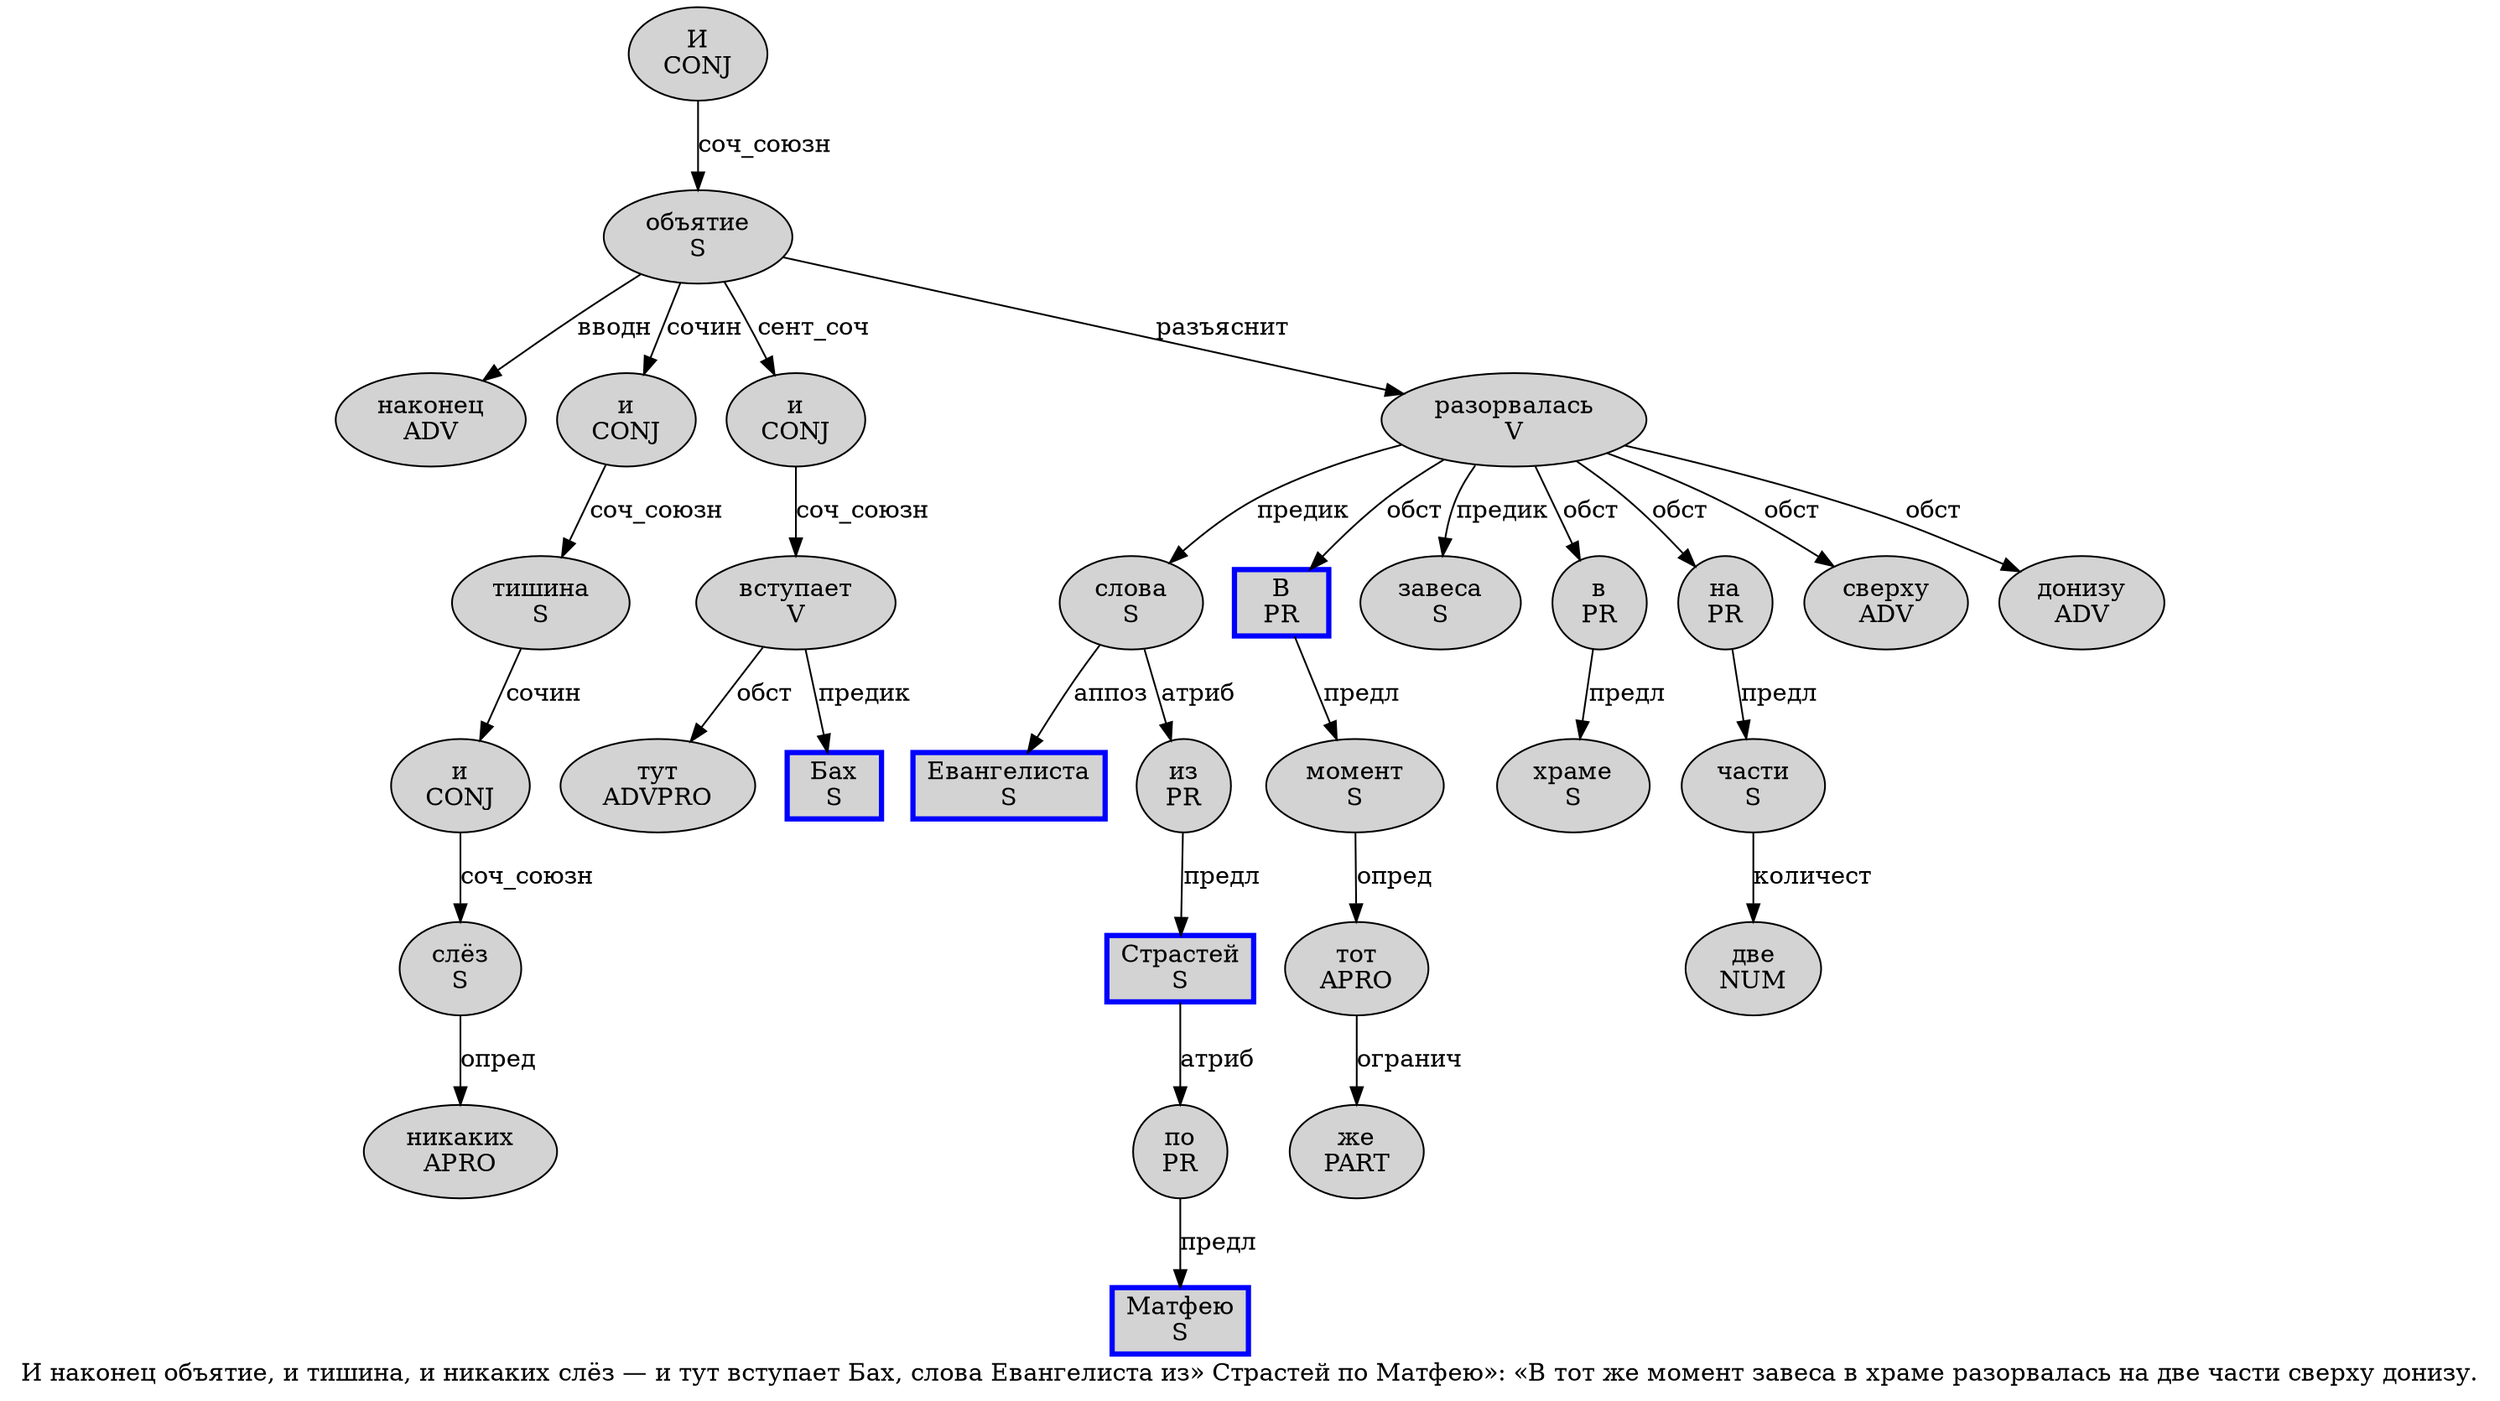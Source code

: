digraph SENTENCE_2005 {
	graph [label="И наконец объятие, и тишина, и никаких слёз — и тут вступает Бах, слова Евангелиста из» Страстей по Матфею»: «В тот же момент завеса в храме разорвалась на две части сверху донизу."]
	node [style=filled]
		0 [label="И
CONJ" color="" fillcolor=lightgray penwidth=1 shape=ellipse]
		1 [label="наконец
ADV" color="" fillcolor=lightgray penwidth=1 shape=ellipse]
		2 [label="объятие
S" color="" fillcolor=lightgray penwidth=1 shape=ellipse]
		4 [label="и
CONJ" color="" fillcolor=lightgray penwidth=1 shape=ellipse]
		5 [label="тишина
S" color="" fillcolor=lightgray penwidth=1 shape=ellipse]
		7 [label="и
CONJ" color="" fillcolor=lightgray penwidth=1 shape=ellipse]
		8 [label="никаких
APRO" color="" fillcolor=lightgray penwidth=1 shape=ellipse]
		9 [label="слёз
S" color="" fillcolor=lightgray penwidth=1 shape=ellipse]
		11 [label="и
CONJ" color="" fillcolor=lightgray penwidth=1 shape=ellipse]
		12 [label="тут
ADVPRO" color="" fillcolor=lightgray penwidth=1 shape=ellipse]
		13 [label="вступает
V" color="" fillcolor=lightgray penwidth=1 shape=ellipse]
		14 [label="Бах
S" color=blue fillcolor=lightgray penwidth=3 shape=box]
		16 [label="слова
S" color="" fillcolor=lightgray penwidth=1 shape=ellipse]
		17 [label="Евангелиста
S" color=blue fillcolor=lightgray penwidth=3 shape=box]
		18 [label="из
PR" color="" fillcolor=lightgray penwidth=1 shape=ellipse]
		20 [label="Страстей
S" color=blue fillcolor=lightgray penwidth=3 shape=box]
		21 [label="по
PR" color="" fillcolor=lightgray penwidth=1 shape=ellipse]
		22 [label="Матфею
S" color=blue fillcolor=lightgray penwidth=3 shape=box]
		26 [label="В
PR" color=blue fillcolor=lightgray penwidth=3 shape=box]
		27 [label="тот
APRO" color="" fillcolor=lightgray penwidth=1 shape=ellipse]
		28 [label="же
PART" color="" fillcolor=lightgray penwidth=1 shape=ellipse]
		29 [label="момент
S" color="" fillcolor=lightgray penwidth=1 shape=ellipse]
		30 [label="завеса
S" color="" fillcolor=lightgray penwidth=1 shape=ellipse]
		31 [label="в
PR" color="" fillcolor=lightgray penwidth=1 shape=ellipse]
		32 [label="храме
S" color="" fillcolor=lightgray penwidth=1 shape=ellipse]
		33 [label="разорвалась
V" color="" fillcolor=lightgray penwidth=1 shape=ellipse]
		34 [label="на
PR" color="" fillcolor=lightgray penwidth=1 shape=ellipse]
		35 [label="две
NUM" color="" fillcolor=lightgray penwidth=1 shape=ellipse]
		36 [label="части
S" color="" fillcolor=lightgray penwidth=1 shape=ellipse]
		37 [label="сверху
ADV" color="" fillcolor=lightgray penwidth=1 shape=ellipse]
		38 [label="донизу
ADV" color="" fillcolor=lightgray penwidth=1 shape=ellipse]
			4 -> 5 [label="соч_союзн"]
			34 -> 36 [label="предл"]
			20 -> 21 [label="атриб"]
			9 -> 8 [label="опред"]
			27 -> 28 [label="огранич"]
			0 -> 2 [label="соч_союзн"]
			13 -> 12 [label="обст"]
			13 -> 14 [label="предик"]
			18 -> 20 [label="предл"]
			21 -> 22 [label="предл"]
			31 -> 32 [label="предл"]
			5 -> 7 [label="сочин"]
			7 -> 9 [label="соч_союзн"]
			29 -> 27 [label="опред"]
			2 -> 1 [label="вводн"]
			2 -> 4 [label="сочин"]
			2 -> 11 [label="сент_соч"]
			2 -> 33 [label="разъяснит"]
			33 -> 16 [label="предик"]
			33 -> 26 [label="обст"]
			33 -> 30 [label="предик"]
			33 -> 31 [label="обст"]
			33 -> 34 [label="обст"]
			33 -> 37 [label="обст"]
			33 -> 38 [label="обст"]
			26 -> 29 [label="предл"]
			11 -> 13 [label="соч_союзн"]
			36 -> 35 [label="количест"]
			16 -> 17 [label="аппоз"]
			16 -> 18 [label="атриб"]
}